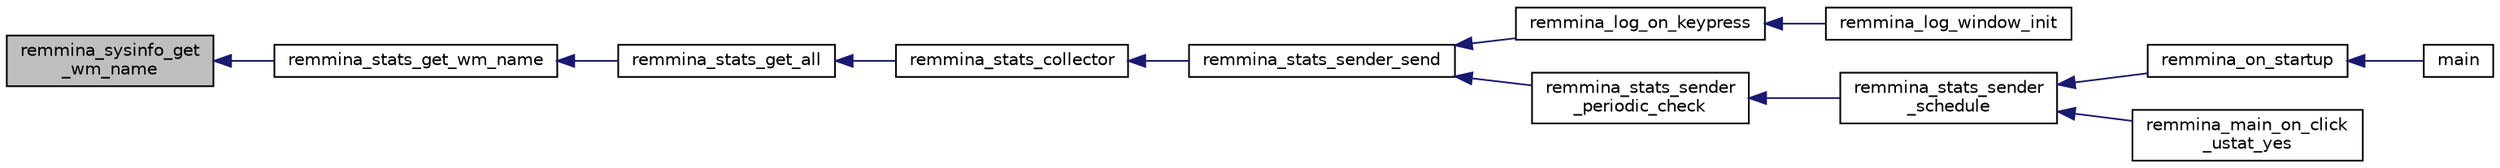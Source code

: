 digraph "remmina_sysinfo_get_wm_name"
{
  edge [fontname="Helvetica",fontsize="10",labelfontname="Helvetica",labelfontsize="10"];
  node [fontname="Helvetica",fontsize="10",shape=record];
  rankdir="LR";
  Node79 [label="remmina_sysinfo_get\l_wm_name",height=0.2,width=0.4,color="black", fillcolor="grey75", style="filled", fontcolor="black"];
  Node79 -> Node80 [dir="back",color="midnightblue",fontsize="10",style="solid",fontname="Helvetica"];
  Node80 [label="remmina_stats_get_wm_name",height=0.2,width=0.4,color="black", fillcolor="white", style="filled",URL="$remmina__stats_8c.html#ae596da7901fb3b45b7290a1d70b3ea3a"];
  Node80 -> Node81 [dir="back",color="midnightblue",fontsize="10",style="solid",fontname="Helvetica"];
  Node81 [label="remmina_stats_get_all",height=0.2,width=0.4,color="black", fillcolor="white", style="filled",URL="$remmina__stats_8h.html#a7a1c9ab1abc1fdf78239d11b802843ae",tooltip="Get all statistics in json format to send periodically to the PHP server. "];
  Node81 -> Node82 [dir="back",color="midnightblue",fontsize="10",style="solid",fontname="Helvetica"];
  Node82 [label="remmina_stats_collector",height=0.2,width=0.4,color="black", fillcolor="white", style="filled",URL="$remmina__stats__sender_8c.html#a9fb1f78014c902387de47961e8245518"];
  Node82 -> Node83 [dir="back",color="midnightblue",fontsize="10",style="solid",fontname="Helvetica"];
  Node83 [label="remmina_stats_sender_send",height=0.2,width=0.4,color="black", fillcolor="white", style="filled",URL="$remmina__stats__sender_8h.html#adcfe144769bc83b3a6cc216eb3589919"];
  Node83 -> Node84 [dir="back",color="midnightblue",fontsize="10",style="solid",fontname="Helvetica"];
  Node84 [label="remmina_log_on_keypress",height=0.2,width=0.4,color="black", fillcolor="white", style="filled",URL="$remmina__log_8c.html#a43a42f51f64b54924564e166c56b39e1"];
  Node84 -> Node85 [dir="back",color="midnightblue",fontsize="10",style="solid",fontname="Helvetica"];
  Node85 [label="remmina_log_window_init",height=0.2,width=0.4,color="black", fillcolor="white", style="filled",URL="$remmina__log_8c.html#a1e5960f194353bd36d82bd9476c309bd"];
  Node83 -> Node86 [dir="back",color="midnightblue",fontsize="10",style="solid",fontname="Helvetica"];
  Node86 [label="remmina_stats_sender\l_periodic_check",height=0.2,width=0.4,color="black", fillcolor="white", style="filled",URL="$remmina__stats__sender_8c.html#a9893f8bc18fa81d40fabcf60e7353bb2"];
  Node86 -> Node87 [dir="back",color="midnightblue",fontsize="10",style="solid",fontname="Helvetica"];
  Node87 [label="remmina_stats_sender\l_schedule",height=0.2,width=0.4,color="black", fillcolor="white", style="filled",URL="$remmina__stats__sender_8h.html#ab800d60b2014cf18c0791de01cf33802"];
  Node87 -> Node88 [dir="back",color="midnightblue",fontsize="10",style="solid",fontname="Helvetica"];
  Node88 [label="remmina_on_startup",height=0.2,width=0.4,color="black", fillcolor="white", style="filled",URL="$remmina_8c.html#a26d2c20be18ff44f239b756f1d5be01a"];
  Node88 -> Node89 [dir="back",color="midnightblue",fontsize="10",style="solid",fontname="Helvetica"];
  Node89 [label="main",height=0.2,width=0.4,color="black", fillcolor="white", style="filled",URL="$remmina_8c.html#a0ddf1224851353fc92bfbff6f499fa97"];
  Node87 -> Node90 [dir="back",color="midnightblue",fontsize="10",style="solid",fontname="Helvetica"];
  Node90 [label="remmina_main_on_click\l_ustat_yes",height=0.2,width=0.4,color="black", fillcolor="white", style="filled",URL="$remmina__main_8c.html#a5994672eab85d9500cc37f4cabb39136"];
}
